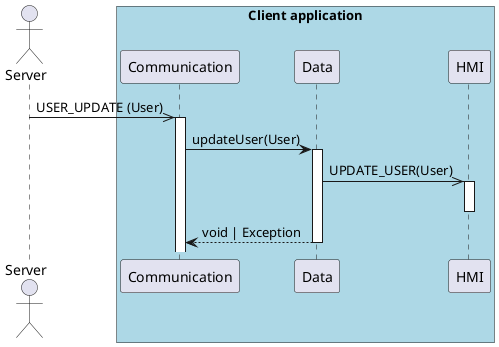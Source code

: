@startuml 1.6 User edits his profile (Server)

actor "Server" as server
box "Client application" #LightBlue
    participant Communication as com
    participant Data as data
    participant HMI as hmi
end box

server ->> com++: USER_UPDATE (User)
com->data++: updateUser(User)
data->>hmi++:UPDATE_USER(User)
deactivate hmi
return void | Exception
@enduml